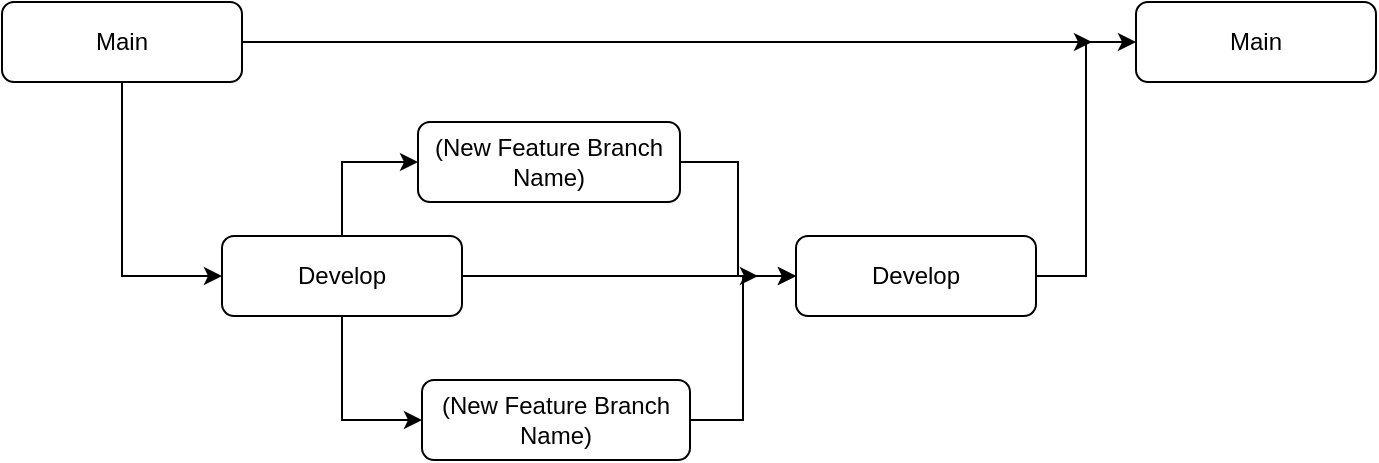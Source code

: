 <mxfile version="17.2.4" type="device"><diagram id="C5RBs43oDa-KdzZeNtuy" name="Page-1"><mxGraphModel dx="844" dy="406" grid="0" gridSize="18" guides="0" tooltips="1" connect="1" arrows="1" fold="1" page="1" pageScale="1" pageWidth="2000" pageHeight="400" math="0" shadow="0"><root><mxCell id="WIyWlLk6GJQsqaUBKTNV-0"/><mxCell id="WIyWlLk6GJQsqaUBKTNV-1" parent="WIyWlLk6GJQsqaUBKTNV-0"/><mxCell id="mzpHpNzqpyHgj_X_HHfj-8" style="edgeStyle=orthogonalEdgeStyle;rounded=0;orthogonalLoop=1;jettySize=auto;html=1;entryX=0;entryY=0.5;entryDx=0;entryDy=0;" edge="1" parent="WIyWlLk6GJQsqaUBKTNV-1" source="WIyWlLk6GJQsqaUBKTNV-3" target="mzpHpNzqpyHgj_X_HHfj-6"><mxGeometry relative="1" as="geometry"/></mxCell><mxCell id="mzpHpNzqpyHgj_X_HHfj-21" style="edgeStyle=orthogonalEdgeStyle;rounded=0;orthogonalLoop=1;jettySize=auto;html=1;" edge="1" parent="WIyWlLk6GJQsqaUBKTNV-1" source="WIyWlLk6GJQsqaUBKTNV-3"><mxGeometry relative="1" as="geometry"><mxPoint x="571" y="53" as="targetPoint"/></mxGeometry></mxCell><mxCell id="WIyWlLk6GJQsqaUBKTNV-3" value="Main" style="rounded=1;whiteSpace=wrap;html=1;fontSize=12;glass=0;strokeWidth=1;shadow=0;" parent="WIyWlLk6GJQsqaUBKTNV-1" vertex="1"><mxGeometry x="26" y="33" width="120" height="40" as="geometry"/></mxCell><mxCell id="mzpHpNzqpyHgj_X_HHfj-12" style="edgeStyle=orthogonalEdgeStyle;rounded=0;orthogonalLoop=1;jettySize=auto;html=1;entryX=0;entryY=0.5;entryDx=0;entryDy=0;" edge="1" parent="WIyWlLk6GJQsqaUBKTNV-1" source="mzpHpNzqpyHgj_X_HHfj-6" target="mzpHpNzqpyHgj_X_HHfj-11"><mxGeometry relative="1" as="geometry"/></mxCell><mxCell id="mzpHpNzqpyHgj_X_HHfj-15" style="edgeStyle=orthogonalEdgeStyle;rounded=0;orthogonalLoop=1;jettySize=auto;html=1;entryX=0;entryY=0.5;entryDx=0;entryDy=0;" edge="1" parent="WIyWlLk6GJQsqaUBKTNV-1" source="mzpHpNzqpyHgj_X_HHfj-6" target="mzpHpNzqpyHgj_X_HHfj-14"><mxGeometry relative="1" as="geometry"/></mxCell><mxCell id="mzpHpNzqpyHgj_X_HHfj-22" style="edgeStyle=orthogonalEdgeStyle;rounded=0;orthogonalLoop=1;jettySize=auto;html=1;" edge="1" parent="WIyWlLk6GJQsqaUBKTNV-1" source="mzpHpNzqpyHgj_X_HHfj-6"><mxGeometry relative="1" as="geometry"><mxPoint x="404" y="170" as="targetPoint"/></mxGeometry></mxCell><mxCell id="mzpHpNzqpyHgj_X_HHfj-6" value="Develop" style="rounded=1;whiteSpace=wrap;html=1;fontSize=12;glass=0;strokeWidth=1;shadow=0;" vertex="1" parent="WIyWlLk6GJQsqaUBKTNV-1"><mxGeometry x="136" y="150" width="120" height="40" as="geometry"/></mxCell><mxCell id="mzpHpNzqpyHgj_X_HHfj-18" style="edgeStyle=orthogonalEdgeStyle;rounded=0;orthogonalLoop=1;jettySize=auto;html=1;entryX=0;entryY=0.5;entryDx=0;entryDy=0;" edge="1" parent="WIyWlLk6GJQsqaUBKTNV-1" source="mzpHpNzqpyHgj_X_HHfj-11" target="mzpHpNzqpyHgj_X_HHfj-16"><mxGeometry relative="1" as="geometry"/></mxCell><mxCell id="mzpHpNzqpyHgj_X_HHfj-11" value="(New Feature Branch Name)" style="rounded=1;whiteSpace=wrap;html=1;fontSize=12;glass=0;strokeWidth=1;shadow=0;" vertex="1" parent="WIyWlLk6GJQsqaUBKTNV-1"><mxGeometry x="236" y="222" width="134" height="40" as="geometry"/></mxCell><mxCell id="mzpHpNzqpyHgj_X_HHfj-17" style="edgeStyle=orthogonalEdgeStyle;rounded=0;orthogonalLoop=1;jettySize=auto;html=1;entryX=0;entryY=0.5;entryDx=0;entryDy=0;" edge="1" parent="WIyWlLk6GJQsqaUBKTNV-1" source="mzpHpNzqpyHgj_X_HHfj-14" target="mzpHpNzqpyHgj_X_HHfj-16"><mxGeometry relative="1" as="geometry"/></mxCell><mxCell id="mzpHpNzqpyHgj_X_HHfj-14" value="(New Feature Branch Name)" style="rounded=1;whiteSpace=wrap;html=1;fontSize=12;glass=0;strokeWidth=1;shadow=0;" vertex="1" parent="WIyWlLk6GJQsqaUBKTNV-1"><mxGeometry x="234" y="93" width="131" height="40" as="geometry"/></mxCell><mxCell id="mzpHpNzqpyHgj_X_HHfj-20" style="edgeStyle=orthogonalEdgeStyle;rounded=0;orthogonalLoop=1;jettySize=auto;html=1;entryX=0;entryY=0.5;entryDx=0;entryDy=0;" edge="1" parent="WIyWlLk6GJQsqaUBKTNV-1" source="mzpHpNzqpyHgj_X_HHfj-16" target="mzpHpNzqpyHgj_X_HHfj-19"><mxGeometry relative="1" as="geometry"/></mxCell><mxCell id="mzpHpNzqpyHgj_X_HHfj-16" value="Develop" style="rounded=1;whiteSpace=wrap;html=1;fontSize=12;glass=0;strokeWidth=1;shadow=0;" vertex="1" parent="WIyWlLk6GJQsqaUBKTNV-1"><mxGeometry x="423" y="150" width="120" height="40" as="geometry"/></mxCell><mxCell id="mzpHpNzqpyHgj_X_HHfj-19" value="Main" style="rounded=1;whiteSpace=wrap;html=1;fontSize=12;glass=0;strokeWidth=1;shadow=0;" vertex="1" parent="WIyWlLk6GJQsqaUBKTNV-1"><mxGeometry x="593" y="33" width="120" height="40" as="geometry"/></mxCell></root></mxGraphModel></diagram></mxfile>